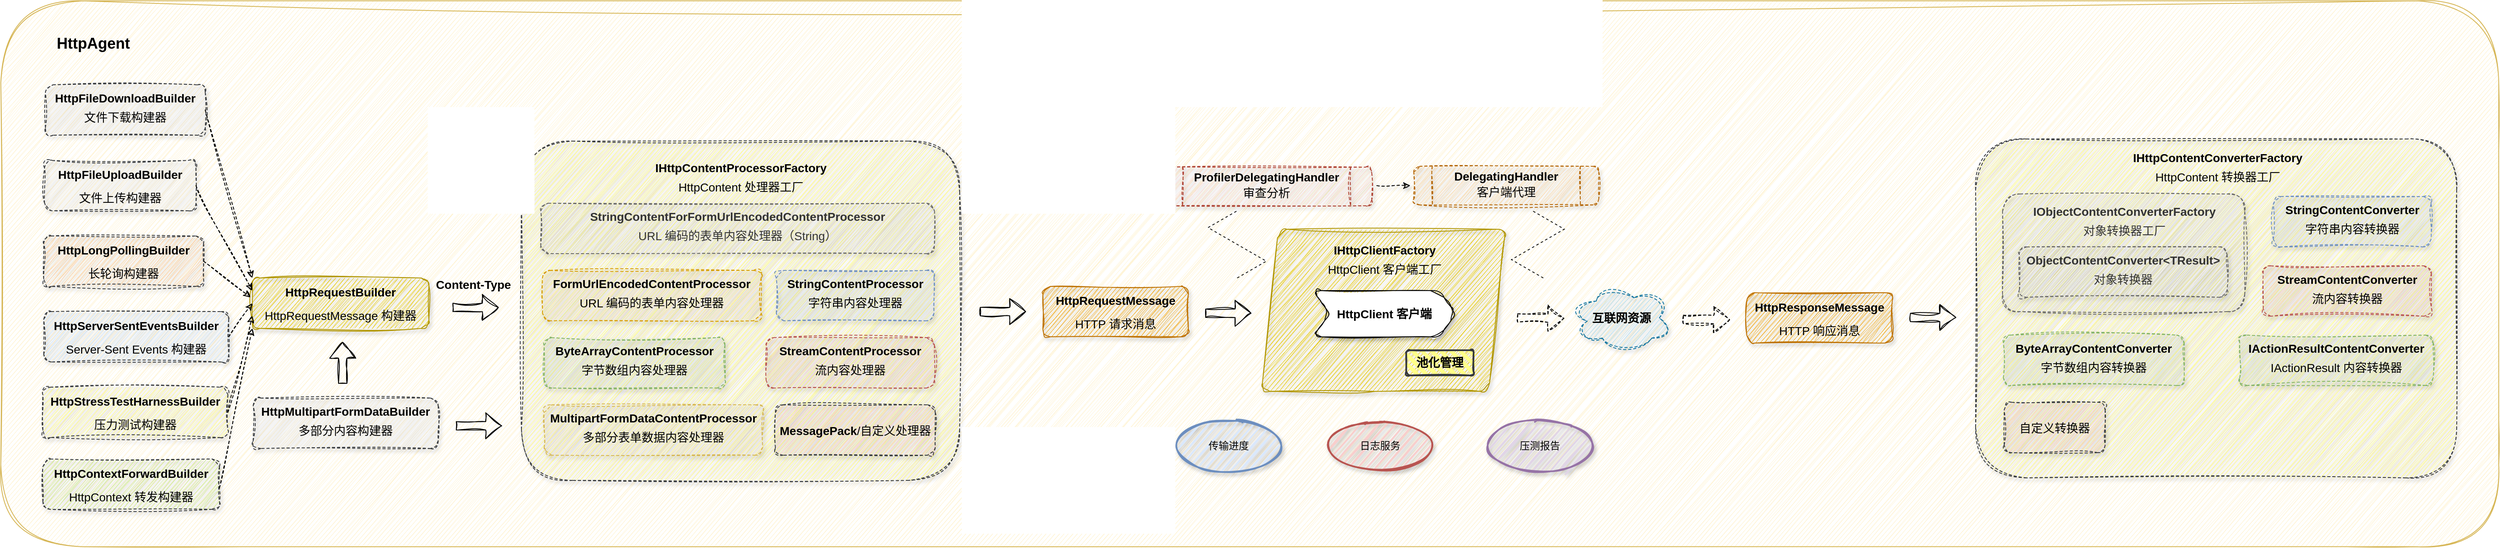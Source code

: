 <mxfile version="24.7.17">
  <diagram name="第 1 页" id="MidELUbckxybCgodSF5H">
    <mxGraphModel dx="3773" dy="2356" grid="1" gridSize="10" guides="1" tooltips="1" connect="1" arrows="1" fold="1" page="1" pageScale="1" pageWidth="827" pageHeight="1169" math="0" shadow="0">
      <root>
        <mxCell id="0" />
        <mxCell id="1" parent="0" />
        <mxCell id="ZTVas6iXDJ7H-JZrCOrF-97" value="" style="rounded=1;whiteSpace=wrap;html=1;sketch=1;curveFitting=1;jiggle=2;fillColor=#fff2cc;strokeColor=#d6b656;" parent="1" vertex="1">
          <mxGeometry x="-500" y="-30" width="2970" height="650" as="geometry" />
        </mxCell>
        <mxCell id="ZTVas6iXDJ7H-JZrCOrF-67" value="" style="rounded=1;whiteSpace=wrap;html=1;fontSize=14;fontStyle=1;labelBackgroundColor=none;glass=0;shadow=1;sketch=1;curveFitting=1;jiggle=2;dashed=1;fillColor=#ffff88;strokeColor=#36393d;" parent="1" vertex="1">
          <mxGeometry x="1848" y="134.5" width="572" height="403.5" as="geometry" />
        </mxCell>
        <mxCell id="vcy5s2Z9tWZKHlSCrvEx-1" value="&lt;div style=&quot;line-height: 200%;&quot;&gt;&lt;br&gt;&lt;/div&gt;" style="rounded=1;whiteSpace=wrap;html=1;fontSize=14;fontStyle=1;labelBackgroundColor=none;glass=0;shadow=1;sketch=1;curveFitting=1;jiggle=2;fillColor=#f5f5f5;strokeColor=#666666;dashed=1;fontColor=#333333;" parent="1" vertex="1">
          <mxGeometry x="1880" y="200" width="288" height="140" as="geometry" />
        </mxCell>
        <mxCell id="ZTVas6iXDJ7H-JZrCOrF-8" value="HttpFileDownloadBuilder&lt;div style=&quot;line-height: 200%;&quot;&gt;&lt;span style=&quot;font-weight: normal;&quot;&gt;文件下载构建器&lt;/span&gt;&lt;/div&gt;" style="rounded=1;whiteSpace=wrap;html=1;fontSize=14;fontStyle=1;labelBackgroundColor=none;glass=0;shadow=1;sketch=1;curveFitting=1;jiggle=2;fillColor=#eeeeee;strokeColor=#36393d;dashed=1;" parent="1" vertex="1">
          <mxGeometry x="-447" y="70" width="190" height="60" as="geometry" />
        </mxCell>
        <mxCell id="ZTVas6iXDJ7H-JZrCOrF-32" value="&lt;div style=&quot;line-height: 200%;&quot;&gt;HttpFileUploadBuilder&lt;/div&gt;&lt;div style=&quot;line-height: 200%;&quot;&gt;&lt;span style=&quot;font-weight: normal;&quot;&gt;文件上传构建器&lt;/span&gt;&lt;/div&gt;" style="rounded=1;whiteSpace=wrap;html=1;fontSize=14;fontStyle=1;labelBackgroundColor=none;glass=0;shadow=1;sketch=1;curveFitting=1;jiggle=2;fillColor=#f9f7ed;strokeColor=#36393d;dashed=1;" parent="1" vertex="1">
          <mxGeometry x="-448" y="160" width="180" height="60" as="geometry" />
        </mxCell>
        <mxCell id="ZTVas6iXDJ7H-JZrCOrF-33" value="&lt;div style=&quot;line-height: 200%;&quot;&gt;HttpLongPollingBuilder&lt;/div&gt;&lt;div style=&quot;line-height: 200%;&quot;&gt;&lt;span style=&quot;font-weight: normal;&quot;&gt;长轮询构建器&lt;/span&gt;&lt;br&gt;&lt;/div&gt;" style="rounded=1;whiteSpace=wrap;html=1;fontSize=14;fontStyle=1;labelBackgroundColor=none;glass=0;shadow=1;sketch=1;curveFitting=1;jiggle=2;fillColor=#ffcc99;strokeColor=#36393d;dashed=1;" parent="1" vertex="1">
          <mxGeometry x="-449" y="250" width="190" height="60" as="geometry" />
        </mxCell>
        <mxCell id="ZTVas6iXDJ7H-JZrCOrF-34" value="&lt;div style=&quot;line-height: 200%;&quot;&gt;HttpServerSentEventsBuilder&lt;br&gt;&lt;/div&gt;&lt;div style=&quot;line-height: 200%;&quot;&gt;&lt;span style=&quot;font-weight: normal;&quot;&gt;Server-Sent Events 构建器&lt;/span&gt;&lt;br&gt;&lt;/div&gt;" style="rounded=1;whiteSpace=wrap;html=1;fontSize=14;fontStyle=1;labelBackgroundColor=none;glass=0;shadow=1;sketch=1;curveFitting=1;jiggle=2;fillColor=#cce5ff;strokeColor=#36393d;dashed=1;" parent="1" vertex="1">
          <mxGeometry x="-449" y="340" width="220" height="60" as="geometry" />
        </mxCell>
        <mxCell id="ZTVas6iXDJ7H-JZrCOrF-35" value="&lt;div style=&quot;line-height: 200%;&quot;&gt;HttpStressTestHarnessBuilder&lt;br&gt;&lt;/div&gt;&lt;div style=&quot;line-height: 200%;&quot;&gt;&lt;span style=&quot;font-weight: normal;&quot;&gt;压力测试构建器&lt;/span&gt;&lt;br&gt;&lt;/div&gt;" style="rounded=1;whiteSpace=wrap;html=1;fontSize=14;fontStyle=1;labelBackgroundColor=none;glass=0;shadow=1;sketch=1;curveFitting=1;jiggle=2;fillColor=#ffff88;strokeColor=#36393d;dashed=1;" parent="1" vertex="1">
          <mxGeometry x="-450" y="430" width="220" height="60" as="geometry" />
        </mxCell>
        <mxCell id="ZTVas6iXDJ7H-JZrCOrF-36" value="&lt;div style=&quot;line-height: 200%;&quot;&gt;HttpContextForwardBuilder&lt;br&gt;&lt;/div&gt;&lt;div style=&quot;line-height: 200%;&quot;&gt;&lt;span style=&quot;background-color: initial; font-weight: 400;&quot;&gt;HttpContext 转发构建器&lt;/span&gt;&lt;br&gt;&lt;/div&gt;" style="rounded=1;whiteSpace=wrap;html=1;fontSize=14;fontStyle=1;labelBackgroundColor=none;glass=0;shadow=1;sketch=1;curveFitting=1;jiggle=2;fillColor=#cdeb8b;strokeColor=#36393d;dashed=1;" parent="1" vertex="1">
          <mxGeometry x="-450" y="515.5" width="210" height="60" as="geometry" />
        </mxCell>
        <mxCell id="ZTVas6iXDJ7H-JZrCOrF-38" value="&lt;div style=&quot;line-height: 200%;&quot;&gt;HttpRequestBuilder&lt;br&gt;&lt;/div&gt;&lt;div style=&quot;line-height: 200%;&quot;&gt;&lt;span style=&quot;background-color: initial; font-weight: 400;&quot;&gt;HttpRequestMessage&amp;nbsp;&lt;/span&gt;&lt;span style=&quot;background-color: initial; font-weight: 400;&quot;&gt;构建器&lt;/span&gt;&lt;br&gt;&lt;/div&gt;" style="rounded=1;whiteSpace=wrap;html=1;fontSize=14;fontStyle=1;labelBackgroundColor=none;glass=0;shadow=1;sketch=1;curveFitting=1;jiggle=2;fillColor=#e3c800;strokeColor=#B09500;fontColor=#000000;" parent="1" vertex="1">
          <mxGeometry x="-201" y="300" width="210" height="60" as="geometry" />
        </mxCell>
        <mxCell id="ZTVas6iXDJ7H-JZrCOrF-39" value="" style="endArrow=classic;html=1;rounded=0;entryX=0;entryY=0;entryDx=0;entryDy=0;sketch=1;curveFitting=1;jiggle=2;flowAnimation=0;dashed=1;exitX=1;exitY=0.5;exitDx=0;exitDy=0;" parent="1" target="ZTVas6iXDJ7H-JZrCOrF-38" edge="1" source="ZTVas6iXDJ7H-JZrCOrF-8">
          <mxGeometry width="50" height="50" relative="1" as="geometry">
            <mxPoint x="-240" y="100" as="sourcePoint" />
            <mxPoint x="-190" y="50" as="targetPoint" />
          </mxGeometry>
        </mxCell>
        <mxCell id="ZTVas6iXDJ7H-JZrCOrF-41" value="" style="endArrow=classic;html=1;rounded=0;entryX=0;entryY=0.25;entryDx=0;entryDy=0;exitX=1;exitY=0.5;exitDx=0;exitDy=0;sketch=1;curveFitting=1;jiggle=2;dashed=1;" parent="1" source="ZTVas6iXDJ7H-JZrCOrF-32" target="ZTVas6iXDJ7H-JZrCOrF-38" edge="1">
          <mxGeometry width="50" height="50" relative="1" as="geometry">
            <mxPoint x="-220" y="250" as="sourcePoint" />
            <mxPoint x="-190" y="140" as="targetPoint" />
          </mxGeometry>
        </mxCell>
        <mxCell id="ZTVas6iXDJ7H-JZrCOrF-42" value="" style="endArrow=classic;html=1;rounded=0;sketch=1;curveFitting=1;jiggle=2;dashed=1;entryX=-0.01;entryY=0.383;entryDx=0;entryDy=0;entryPerimeter=0;exitX=1;exitY=0.5;exitDx=0;exitDy=0;" parent="1" target="ZTVas6iXDJ7H-JZrCOrF-38" edge="1" source="ZTVas6iXDJ7H-JZrCOrF-33">
          <mxGeometry width="50" height="50" relative="1" as="geometry">
            <mxPoint x="-240" y="280" as="sourcePoint" />
            <mxPoint x="-100" y="320" as="targetPoint" />
          </mxGeometry>
        </mxCell>
        <mxCell id="ZTVas6iXDJ7H-JZrCOrF-43" value="" style="endArrow=classic;html=1;rounded=0;exitX=1;exitY=0.5;exitDx=0;exitDy=0;sketch=1;curveFitting=1;jiggle=2;dashed=1;entryX=0;entryY=0.5;entryDx=0;entryDy=0;" parent="1" source="ZTVas6iXDJ7H-JZrCOrF-34" target="ZTVas6iXDJ7H-JZrCOrF-38" edge="1">
          <mxGeometry width="50" height="50" relative="1" as="geometry">
            <mxPoint x="-220" y="370" as="sourcePoint" />
            <mxPoint x="-90" y="340" as="targetPoint" />
          </mxGeometry>
        </mxCell>
        <mxCell id="ZTVas6iXDJ7H-JZrCOrF-44" value="" style="endArrow=classic;html=1;rounded=0;sketch=1;curveFitting=1;jiggle=2;dashed=1;entryX=0;entryY=0.75;entryDx=0;entryDy=0;" parent="1" target="ZTVas6iXDJ7H-JZrCOrF-38" edge="1">
          <mxGeometry width="50" height="50" relative="1" as="geometry">
            <mxPoint x="-230" y="460" as="sourcePoint" />
            <mxPoint x="-90" y="340" as="targetPoint" />
          </mxGeometry>
        </mxCell>
        <mxCell id="ZTVas6iXDJ7H-JZrCOrF-45" value="" style="endArrow=classic;html=1;rounded=0;sketch=1;curveFitting=1;jiggle=2;dashed=1;entryX=0;entryY=1;entryDx=0;entryDy=0;" parent="1" target="ZTVas6iXDJ7H-JZrCOrF-38" edge="1">
          <mxGeometry width="50" height="50" relative="1" as="geometry">
            <mxPoint x="-240" y="550" as="sourcePoint" />
            <mxPoint x="-90" y="350" as="targetPoint" />
          </mxGeometry>
        </mxCell>
        <mxCell id="ZTVas6iXDJ7H-JZrCOrF-46" value="" style="rounded=1;whiteSpace=wrap;html=1;fontSize=14;fontStyle=1;labelBackgroundColor=none;glass=0;shadow=1;sketch=1;curveFitting=1;jiggle=2;dashed=1;fillColor=#ffff88;strokeColor=#36393d;" parent="1" vertex="1">
          <mxGeometry x="119" y="137" width="521" height="404" as="geometry" />
        </mxCell>
        <mxCell id="ZTVas6iXDJ7H-JZrCOrF-47" value="" style="shape=flexArrow;endArrow=classic;html=1;rounded=0;sketch=1;curveFitting=1;jiggle=2;" parent="1" edge="1">
          <mxGeometry width="50" height="50" relative="1" as="geometry">
            <mxPoint x="664" y="340" as="sourcePoint" />
            <mxPoint x="719" y="340" as="targetPoint" />
          </mxGeometry>
        </mxCell>
        <mxCell id="ZTVas6iXDJ7H-JZrCOrF-48" value="&lt;div style=&quot;line-height: 200%;&quot;&gt;HttpRequestMessage&lt;br&gt;&lt;/div&gt;&lt;div style=&quot;line-height: 200%;&quot;&gt;&lt;span style=&quot;background-color: initial; font-weight: 400;&quot;&gt;HTTP 请求消息&lt;/span&gt;&lt;br&gt;&lt;/div&gt;" style="rounded=1;whiteSpace=wrap;html=1;fontSize=14;fontStyle=1;labelBackgroundColor=none;glass=0;shadow=1;sketch=1;curveFitting=1;jiggle=2;fillColor=#f0a30a;strokeColor=#BD7000;fontColor=#000000;" parent="1" vertex="1">
          <mxGeometry x="739" y="310" width="173" height="60" as="geometry" />
        </mxCell>
        <mxCell id="ZTVas6iXDJ7H-JZrCOrF-53" value="ByteArrayContentProcessor&lt;div style=&quot;line-height: 200%;&quot;&gt;&lt;span style=&quot;font-weight: 400;&quot;&gt;字节数组内容处理器&lt;/span&gt;&lt;br&gt;&lt;/div&gt;" style="rounded=1;whiteSpace=wrap;html=1;fontSize=14;fontStyle=1;labelBackgroundColor=none;glass=0;shadow=1;sketch=1;curveFitting=1;jiggle=2;fillColor=#d5e8d4;strokeColor=#82b366;dashed=1;" parent="1" vertex="1">
          <mxGeometry x="146" y="371" width="215" height="60" as="geometry" />
        </mxCell>
        <mxCell id="ZTVas6iXDJ7H-JZrCOrF-54" value="FormUrlEncodedContentProcessor&lt;div style=&quot;line-height: 200%;&quot;&gt;&lt;span style=&quot;font-weight: 400;&quot;&gt;URL 编码的表单内容处理器&lt;/span&gt;&lt;br&gt;&lt;/div&gt;" style="rounded=1;whiteSpace=wrap;html=1;fontSize=14;fontStyle=1;labelBackgroundColor=none;glass=0;shadow=1;sketch=1;curveFitting=1;jiggle=2;fillColor=#ffe6cc;strokeColor=#d79b00;dashed=1;" parent="1" vertex="1">
          <mxGeometry x="144" y="291" width="260" height="60" as="geometry" />
        </mxCell>
        <mxCell id="ZTVas6iXDJ7H-JZrCOrF-55" value="MultipartFormDataContentProcessor&lt;div style=&quot;line-height: 200%;&quot;&gt;&lt;span style=&quot;font-weight: 400;&quot;&gt;多部分表单数据内容处理器&lt;/span&gt;&lt;br&gt;&lt;/div&gt;" style="rounded=1;whiteSpace=wrap;html=1;fontSize=14;fontStyle=1;labelBackgroundColor=none;glass=0;shadow=1;sketch=1;curveFitting=1;jiggle=2;fillColor=#fff2cc;strokeColor=#d6b656;dashed=1;" parent="1" vertex="1">
          <mxGeometry x="146" y="451" width="260" height="60" as="geometry" />
        </mxCell>
        <mxCell id="ZTVas6iXDJ7H-JZrCOrF-56" value="StreamContentProcessor&lt;div style=&quot;line-height: 200%;&quot;&gt;&lt;span style=&quot;font-weight: 400;&quot;&gt;流内容处理器&lt;/span&gt;&lt;br&gt;&lt;/div&gt;" style="rounded=1;whiteSpace=wrap;html=1;fontSize=14;fontStyle=1;labelBackgroundColor=none;glass=0;shadow=1;sketch=1;curveFitting=1;jiggle=2;fillColor=#f8cecc;strokeColor=#b85450;dashed=1;" parent="1" vertex="1">
          <mxGeometry x="410" y="371" width="200" height="60" as="geometry" />
        </mxCell>
        <mxCell id="ZTVas6iXDJ7H-JZrCOrF-57" value="StringContentForFormUrlEncodedContentProcessor&lt;div style=&quot;line-height: 200%;&quot;&gt;&lt;span style=&quot;font-weight: 400;&quot;&gt;URL 编码的表单内容处理器（String）&lt;/span&gt;&lt;br&gt;&lt;/div&gt;" style="rounded=1;whiteSpace=wrap;html=1;fontSize=14;fontStyle=1;labelBackgroundColor=none;glass=0;shadow=1;sketch=1;curveFitting=1;jiggle=2;fillColor=#f5f5f5;strokeColor=#666666;dashed=1;fontColor=#333333;" parent="1" vertex="1">
          <mxGeometry x="142" y="211" width="468" height="60" as="geometry" />
        </mxCell>
        <mxCell id="ZTVas6iXDJ7H-JZrCOrF-58" value="StringContentProcessor&lt;div style=&quot;line-height: 200%;&quot;&gt;&lt;span style=&quot;font-weight: 400;&quot;&gt;字符串内容处理器&lt;/span&gt;&lt;br&gt;&lt;/div&gt;" style="rounded=1;whiteSpace=wrap;html=1;fontSize=14;fontStyle=1;labelBackgroundColor=none;glass=0;shadow=1;sketch=1;curveFitting=1;jiggle=2;fillColor=#dae8fc;strokeColor=#6c8ebf;dashed=1;" parent="1" vertex="1">
          <mxGeometry x="422" y="291" width="187.5" height="60" as="geometry" />
        </mxCell>
        <mxCell id="ZTVas6iXDJ7H-JZrCOrF-59" value="&lt;span style=&quot;font-size: 14px; font-weight: 700;&quot;&gt;IHttpContentProcessorFactory&lt;/span&gt;&lt;div style=&quot;font-size: 14px; font-weight: 700; line-height: 28px;&quot;&gt;&lt;span style=&quot;font-weight: 400;&quot;&gt;HttpContent 处理器工厂&lt;/span&gt;&lt;/div&gt;" style="text;html=1;align=center;verticalAlign=middle;whiteSpace=wrap;rounded=0;" parent="1" vertex="1">
          <mxGeometry x="259.5" y="168" width="240" height="30" as="geometry" />
        </mxCell>
        <mxCell id="ZTVas6iXDJ7H-JZrCOrF-60" value="&lt;div style=&quot;line-height: 200%;&quot;&gt;&lt;span style=&quot;background-color: initial;&quot;&gt;MessagePack&lt;/span&gt;&lt;span style=&quot;background-color: initial; font-weight: 400;&quot;&gt;/&lt;/span&gt;&lt;span style=&quot;font-weight: 400;&quot;&gt;自定义处理器&lt;/span&gt;&lt;br&gt;&lt;/div&gt;" style="rounded=1;whiteSpace=wrap;html=1;fontSize=14;fontStyle=1;labelBackgroundColor=none;glass=0;shadow=1;sketch=1;curveFitting=1;jiggle=2;fillColor=#ffcccc;strokeColor=#36393d;dashed=1;" parent="1" vertex="1">
          <mxGeometry x="421" y="451" width="190" height="60" as="geometry" />
        </mxCell>
        <mxCell id="ZTVas6iXDJ7H-JZrCOrF-64" value="Content-Type" style="text;html=1;align=center;verticalAlign=middle;whiteSpace=wrap;rounded=0;fontSize=14;fontStyle=1" parent="1" vertex="1">
          <mxGeometry x="7" y="293" width="110" height="30" as="geometry" />
        </mxCell>
        <mxCell id="ZTVas6iXDJ7H-JZrCOrF-66" value="&lt;div style=&quot;line-height: 200%;&quot;&gt;HttpResponseMessage&lt;br&gt;&lt;/div&gt;&lt;div style=&quot;line-height: 200%;&quot;&gt;&lt;span style=&quot;background-color: initial; font-weight: 400;&quot;&gt;HTTP 响应消息&lt;/span&gt;&lt;br&gt;&lt;/div&gt;" style="rounded=1;whiteSpace=wrap;html=1;fontSize=14;fontStyle=1;labelBackgroundColor=none;glass=0;shadow=1;sketch=1;curveFitting=1;jiggle=2;fillColor=#f0a30a;strokeColor=#BD7000;fontColor=#000000;" parent="1" vertex="1">
          <mxGeometry x="1576" y="317.5" width="173" height="60" as="geometry" />
        </mxCell>
        <mxCell id="ZTVas6iXDJ7H-JZrCOrF-68" value="ByteArrayContentConverter&lt;div style=&quot;line-height: 200%;&quot;&gt;&lt;span style=&quot;font-weight: 400;&quot;&gt;字节数组内容转换器&lt;/span&gt;&lt;br&gt;&lt;/div&gt;" style="rounded=1;whiteSpace=wrap;html=1;fontSize=14;fontStyle=1;labelBackgroundColor=none;glass=0;shadow=1;sketch=1;curveFitting=1;jiggle=2;fillColor=#d5e8d4;strokeColor=#82b366;dashed=1;" parent="1" vertex="1">
          <mxGeometry x="1881" y="368" width="215" height="60" as="geometry" />
        </mxCell>
        <mxCell id="ZTVas6iXDJ7H-JZrCOrF-71" value="StreamContentConverter&lt;div style=&quot;line-height: 200%;&quot;&gt;&lt;span style=&quot;font-weight: 400;&quot;&gt;流内容转换器&lt;/span&gt;&lt;br&gt;&lt;/div&gt;" style="rounded=1;whiteSpace=wrap;html=1;fontSize=14;fontStyle=1;labelBackgroundColor=none;glass=0;shadow=1;sketch=1;curveFitting=1;jiggle=2;fillColor=#f8cecc;strokeColor=#b85450;dashed=1;" parent="1" vertex="1">
          <mxGeometry x="2190" y="285.5" width="200" height="60" as="geometry" />
        </mxCell>
        <mxCell id="ZTVas6iXDJ7H-JZrCOrF-72" value="ObjectContentConverter&amp;lt;TResult&amp;gt;&lt;div style=&quot;line-height: 200%;&quot;&gt;&lt;span style=&quot;font-weight: 400;&quot;&gt;对象转换器&lt;/span&gt;&lt;br&gt;&lt;/div&gt;" style="rounded=1;whiteSpace=wrap;html=1;fontSize=14;fontStyle=1;labelBackgroundColor=none;glass=0;shadow=1;sketch=1;curveFitting=1;jiggle=2;fillColor=#f5f5f5;strokeColor=#666666;dashed=1;fontColor=#333333;" parent="1" vertex="1">
          <mxGeometry x="1900" y="263" width="247" height="60" as="geometry" />
        </mxCell>
        <mxCell id="ZTVas6iXDJ7H-JZrCOrF-73" value="StringContentConverter&lt;div style=&quot;line-height: 200%;&quot;&gt;&lt;span style=&quot;font-weight: 400;&quot;&gt;字符串内容转换器&lt;/span&gt;&lt;br&gt;&lt;/div&gt;" style="rounded=1;whiteSpace=wrap;html=1;fontSize=14;fontStyle=1;labelBackgroundColor=none;glass=0;shadow=1;sketch=1;curveFitting=1;jiggle=2;fillColor=#dae8fc;strokeColor=#6c8ebf;dashed=1;" parent="1" vertex="1">
          <mxGeometry x="2202" y="203" width="187.5" height="60" as="geometry" />
        </mxCell>
        <mxCell id="ZTVas6iXDJ7H-JZrCOrF-74" value="&lt;span style=&quot;font-size: 14px;&quot;&gt;&lt;b&gt;IHttpContentConverterFactory&lt;/b&gt;&lt;/span&gt;&lt;br&gt;&lt;div style=&quot;font-size: 14px; font-weight: 700; line-height: 28px;&quot;&gt;&lt;span style=&quot;font-weight: 400;&quot;&gt;HttpContent 转换器工厂&lt;/span&gt;&lt;/div&gt;" style="text;html=1;align=center;verticalAlign=middle;whiteSpace=wrap;rounded=0;" parent="1" vertex="1">
          <mxGeometry x="2016" y="155.5" width="240" height="30" as="geometry" />
        </mxCell>
        <mxCell id="ZTVas6iXDJ7H-JZrCOrF-75" value="&lt;div style=&quot;line-height: 200%;&quot;&gt;&lt;span style=&quot;font-weight: 400;&quot;&gt;自定义转换器&lt;/span&gt;&lt;br&gt;&lt;/div&gt;" style="rounded=1;whiteSpace=wrap;html=1;fontSize=14;fontStyle=1;labelBackgroundColor=none;glass=0;shadow=1;sketch=1;curveFitting=1;jiggle=2;fillColor=#ffcccc;strokeColor=#36393d;dashed=1;" parent="1" vertex="1">
          <mxGeometry x="1882" y="448" width="120" height="60" as="geometry" />
        </mxCell>
        <mxCell id="ZTVas6iXDJ7H-JZrCOrF-76" value="&lt;p style=&quot;line-height: 100%;&quot;&gt;&lt;b&gt;&lt;font style=&quot;font-size: 14px;&quot;&gt;互联网资源&lt;/font&gt;&lt;/b&gt;&lt;/p&gt;" style="ellipse;shape=cloud;whiteSpace=wrap;html=1;sketch=1;curveFitting=1;jiggle=2;shadow=1;fillColor=#b1ddf0;strokeColor=#10739e;dashed=1;" parent="1" vertex="1">
          <mxGeometry x="1367" y="307.5" width="120" height="80" as="geometry" />
        </mxCell>
        <mxCell id="ZTVas6iXDJ7H-JZrCOrF-79" value="" style="shape=parallelogram;perimeter=parallelogramPerimeter;whiteSpace=wrap;html=1;fixedSize=1;rounded=1;sketch=1;curveFitting=1;jiggle=2;shadow=1;fillColor=#e3c800;strokeColor=#B09500;fontColor=#000000;" parent="1" vertex="1">
          <mxGeometry x="999" y="242" width="290" height="193" as="geometry" />
        </mxCell>
        <mxCell id="ZTVas6iXDJ7H-JZrCOrF-78" value="&lt;font style=&quot;font-size: 14px;&quot;&gt;&lt;b&gt;HttpClient 客户端&lt;/b&gt;&lt;/font&gt;" style="shape=step;perimeter=stepPerimeter;whiteSpace=wrap;html=1;fixedSize=1;rounded=1;sketch=1;curveFitting=1;jiggle=2;shadow=1;" parent="1" vertex="1">
          <mxGeometry x="1060" y="315" width="170" height="55" as="geometry" />
        </mxCell>
        <mxCell id="ZTVas6iXDJ7H-JZrCOrF-80" value="&lt;span style=&quot;font-size: 14px; font-weight: 700;&quot;&gt;IHttpClientFactory&lt;/span&gt;&lt;div style=&quot;font-size: 14px; font-weight: 700; line-height: 28px;&quot;&gt;&lt;span style=&quot;font-weight: 400;&quot;&gt;HttpClient 客户端工厂&lt;/span&gt;&lt;/div&gt;" style="text;html=1;align=center;verticalAlign=middle;whiteSpace=wrap;rounded=0;" parent="1" vertex="1">
          <mxGeometry x="1058" y="266" width="175" height="30" as="geometry" />
        </mxCell>
        <mxCell id="ZTVas6iXDJ7H-JZrCOrF-81" value="&lt;b&gt;&lt;font style=&quot;font-size: 14px;&quot;&gt;池化管理&lt;/font&gt;&lt;/b&gt;" style="rounded=1;whiteSpace=wrap;html=1;strokeWidth=2;fillWeight=4;hachureGap=8;hachureAngle=45;fillColor=#ffff88;sketch=1;strokeColor=#36393d;" parent="1" vertex="1">
          <mxGeometry x="1171" y="386" width="80" height="30" as="geometry" />
        </mxCell>
        <mxCell id="ZTVas6iXDJ7H-JZrCOrF-83" value="" style="shape=flexArrow;endArrow=classic;html=1;rounded=0;sketch=1;curveFitting=1;jiggle=2;dashed=1;" parent="1" edge="1">
          <mxGeometry width="50" height="50" relative="1" as="geometry">
            <mxPoint x="1303" y="347.5" as="sourcePoint" />
            <mxPoint x="1359" y="348" as="targetPoint" />
          </mxGeometry>
        </mxCell>
        <mxCell id="ZTVas6iXDJ7H-JZrCOrF-87" value="" style="shape=flexArrow;endArrow=classic;html=1;rounded=0;sketch=1;curveFitting=1;jiggle=2;" parent="1" edge="1">
          <mxGeometry width="50" height="50" relative="1" as="geometry">
            <mxPoint x="37" y="335" as="sourcePoint" />
            <mxPoint x="92" y="335" as="targetPoint" />
          </mxGeometry>
        </mxCell>
        <mxCell id="ZTVas6iXDJ7H-JZrCOrF-88" value="" style="shape=flexArrow;endArrow=classic;html=1;rounded=0;sketch=1;curveFitting=1;jiggle=2;" parent="1" edge="1">
          <mxGeometry width="50" height="50" relative="1" as="geometry">
            <mxPoint x="932" y="342" as="sourcePoint" />
            <mxPoint x="987" y="342" as="targetPoint" />
          </mxGeometry>
        </mxCell>
        <mxCell id="ZTVas6iXDJ7H-JZrCOrF-89" value="" style="shape=flexArrow;endArrow=classic;html=1;rounded=0;sketch=1;curveFitting=1;jiggle=2;dashed=1;" parent="1" edge="1">
          <mxGeometry width="50" height="50" relative="1" as="geometry">
            <mxPoint x="1500" y="349.25" as="sourcePoint" />
            <mxPoint x="1556" y="349.75" as="targetPoint" />
          </mxGeometry>
        </mxCell>
        <mxCell id="ZTVas6iXDJ7H-JZrCOrF-90" value="" style="shape=flexArrow;endArrow=classic;html=1;rounded=0;sketch=1;curveFitting=1;jiggle=2;" parent="1" edge="1">
          <mxGeometry width="50" height="50" relative="1" as="geometry">
            <mxPoint x="1770" y="347" as="sourcePoint" />
            <mxPoint x="1825" y="347" as="targetPoint" />
          </mxGeometry>
        </mxCell>
        <mxCell id="ZTVas6iXDJ7H-JZrCOrF-93" value="&lt;b&gt;&lt;font style=&quot;font-size: 14px;&quot;&gt;DelegatingHandler&lt;/font&gt;&lt;/b&gt;&lt;div style=&quot;line-height: 170%;&quot;&gt;&lt;span style=&quot;font-size: 14px;&quot;&gt;客户端代理&lt;/span&gt;&lt;/div&gt;" style="shape=process;whiteSpace=wrap;html=1;backgroundOutline=1;rounded=1;sketch=1;curveFitting=1;jiggle=2;shadow=1;dashed=1;fillColor=#fad7ac;strokeColor=#b46504;" parent="1" vertex="1">
          <mxGeometry x="1180" y="167" width="220" height="46" as="geometry" />
        </mxCell>
        <mxCell id="ZTVas6iXDJ7H-JZrCOrF-94" value="&lt;span style=&quot;font-size: 14px;&quot;&gt;&lt;b&gt;ProfilerDelegatingHandler&lt;/b&gt;&lt;/span&gt;&lt;br&gt;&lt;div style=&quot;line-height: 170%;&quot;&gt;&lt;span style=&quot;font-size: 14px;&quot;&gt;审查分析&lt;/span&gt;&lt;/div&gt;" style="shape=process;whiteSpace=wrap;html=1;backgroundOutline=1;rounded=1;sketch=1;curveFitting=1;jiggle=2;shadow=1;dashed=1;fillColor=#fad9d5;strokeColor=#ae4132;" parent="1" vertex="1">
          <mxGeometry x="880" y="168" width="250" height="46" as="geometry" />
        </mxCell>
        <mxCell id="ZTVas6iXDJ7H-JZrCOrF-95" value="" style="edgeStyle=isometricEdgeStyle;endArrow=none;html=1;rounded=0;dashed=1;" parent="1" edge="1">
          <mxGeometry width="50" height="100" relative="1" as="geometry">
            <mxPoint x="970" y="300" as="sourcePoint" />
            <mxPoint x="970" y="220" as="targetPoint" />
          </mxGeometry>
        </mxCell>
        <mxCell id="ZTVas6iXDJ7H-JZrCOrF-96" value="" style="edgeStyle=isometricEdgeStyle;endArrow=none;html=1;elbow=vertical;rounded=0;entryX=0.623;entryY=1.152;entryDx=0;entryDy=0;entryPerimeter=0;dashed=1;" parent="1" edge="1">
          <mxGeometry width="50" height="100" relative="1" as="geometry">
            <mxPoint x="1334" y="300" as="sourcePoint" />
            <mxPoint x="1321.06" y="219.992" as="targetPoint" />
          </mxGeometry>
        </mxCell>
        <mxCell id="ZTVas6iXDJ7H-JZrCOrF-98" value="HttpAgent" style="text;html=1;align=center;verticalAlign=middle;whiteSpace=wrap;rounded=0;fontStyle=1;fontSize=18;" parent="1" vertex="1">
          <mxGeometry x="-435" y="6" width="90" height="30" as="geometry" />
        </mxCell>
        <mxCell id="ItCfuRKOS2c9ah3ZGKx9-1" value="IActionResultContentConverter&lt;div style=&quot;line-height: 200%;&quot;&gt;&lt;span style=&quot;font-weight: 400;&quot;&gt;IActionResult 内容转换器&lt;/span&gt;&lt;br&gt;&lt;/div&gt;" style="rounded=1;whiteSpace=wrap;html=1;fontSize=14;fontStyle=1;labelBackgroundColor=none;glass=0;shadow=1;sketch=1;curveFitting=1;jiggle=2;fillColor=#d5e8d4;strokeColor=#82b366;dashed=1;" parent="1" vertex="1">
          <mxGeometry x="2162" y="368" width="230" height="60" as="geometry" />
        </mxCell>
        <mxCell id="vcy5s2Z9tWZKHlSCrvEx-2" value="&lt;span style=&quot;color: rgb(51, 51, 51); font-size: 14px; font-weight: 700;&quot;&gt;IObjectContentConverterFactory&lt;/span&gt;&lt;div style=&quot;color: rgb(51, 51, 51); font-size: 14px; font-weight: 700; line-height: 28px;&quot;&gt;&lt;span style=&quot;font-weight: 400;&quot;&gt;对象转换器工厂&lt;/span&gt;&lt;/div&gt;" style="text;html=1;align=center;verticalAlign=middle;whiteSpace=wrap;rounded=0;" parent="1" vertex="1">
          <mxGeometry x="1905" y="220" width="240" height="30" as="geometry" />
        </mxCell>
        <mxCell id="vcy5s2Z9tWZKHlSCrvEx-3" value="" style="endArrow=classic;html=1;rounded=0;entryX=0;entryY=0.5;entryDx=0;entryDy=0;dashed=1;sketch=1;curveFitting=1;jiggle=2;shadow=1;" parent="1" edge="1">
          <mxGeometry width="50" height="50" relative="1" as="geometry">
            <mxPoint x="1136" y="190" as="sourcePoint" />
            <mxPoint x="1176" y="190" as="targetPoint" />
          </mxGeometry>
        </mxCell>
        <mxCell id="awtECVfnWK-pebtbf7MO-1" value="日志服务" style="ellipse;whiteSpace=wrap;html=1;strokeWidth=2;fillWeight=2;hachureGap=8;fillColor=#f8cecc;fillStyle=dots;sketch=1;shadow=1;strokeColor=#b85450;" vertex="1" parent="1">
          <mxGeometry x="1080" y="470" width="120" height="60" as="geometry" />
        </mxCell>
        <mxCell id="awtECVfnWK-pebtbf7MO-2" value="HttpMultipartFormDataBuilder&lt;br&gt;&lt;div style=&quot;line-height: 200%;&quot;&gt;&lt;span style=&quot;background-color: initial; font-weight: 400;&quot;&gt;多部分内容&lt;/span&gt;&lt;span style=&quot;font-weight: normal;&quot;&gt;构建器&lt;/span&gt;&lt;/div&gt;" style="rounded=1;whiteSpace=wrap;html=1;fontSize=14;fontStyle=1;labelBackgroundColor=none;glass=0;shadow=1;sketch=1;curveFitting=1;jiggle=2;fillColor=#eeeeee;strokeColor=#36393d;dashed=1;" vertex="1" parent="1">
          <mxGeometry x="-200" y="443" width="220" height="60" as="geometry" />
        </mxCell>
        <mxCell id="awtECVfnWK-pebtbf7MO-5" value="" style="shape=flexArrow;endArrow=classic;html=1;rounded=0;sketch=1;curveFitting=1;jiggle=2;" edge="1" parent="1">
          <mxGeometry width="50" height="50" relative="1" as="geometry">
            <mxPoint x="-93.5" y="426" as="sourcePoint" />
            <mxPoint x="-93.5" y="376" as="targetPoint" />
          </mxGeometry>
        </mxCell>
        <mxCell id="awtECVfnWK-pebtbf7MO-6" value="" style="shape=flexArrow;endArrow=classic;html=1;rounded=0;sketch=1;curveFitting=1;jiggle=2;" edge="1" parent="1">
          <mxGeometry width="50" height="50" relative="1" as="geometry">
            <mxPoint x="41" y="476" as="sourcePoint" />
            <mxPoint x="96" y="476" as="targetPoint" />
          </mxGeometry>
        </mxCell>
        <mxCell id="awtECVfnWK-pebtbf7MO-7" value="压测报告" style="ellipse;whiteSpace=wrap;html=1;strokeWidth=2;fillWeight=2;hachureGap=8;fillColor=#e1d5e7;fillStyle=dots;sketch=1;shadow=1;strokeColor=#9673a6;" vertex="1" parent="1">
          <mxGeometry x="1270" y="470" width="120" height="60" as="geometry" />
        </mxCell>
        <mxCell id="awtECVfnWK-pebtbf7MO-8" value="传输进度" style="ellipse;whiteSpace=wrap;html=1;strokeWidth=2;fillWeight=2;hachureGap=8;fillColor=#dae8fc;fillStyle=dots;sketch=1;shadow=1;strokeColor=#6c8ebf;" vertex="1" parent="1">
          <mxGeometry x="900" y="470" width="120" height="60" as="geometry" />
        </mxCell>
      </root>
    </mxGraphModel>
  </diagram>
</mxfile>
